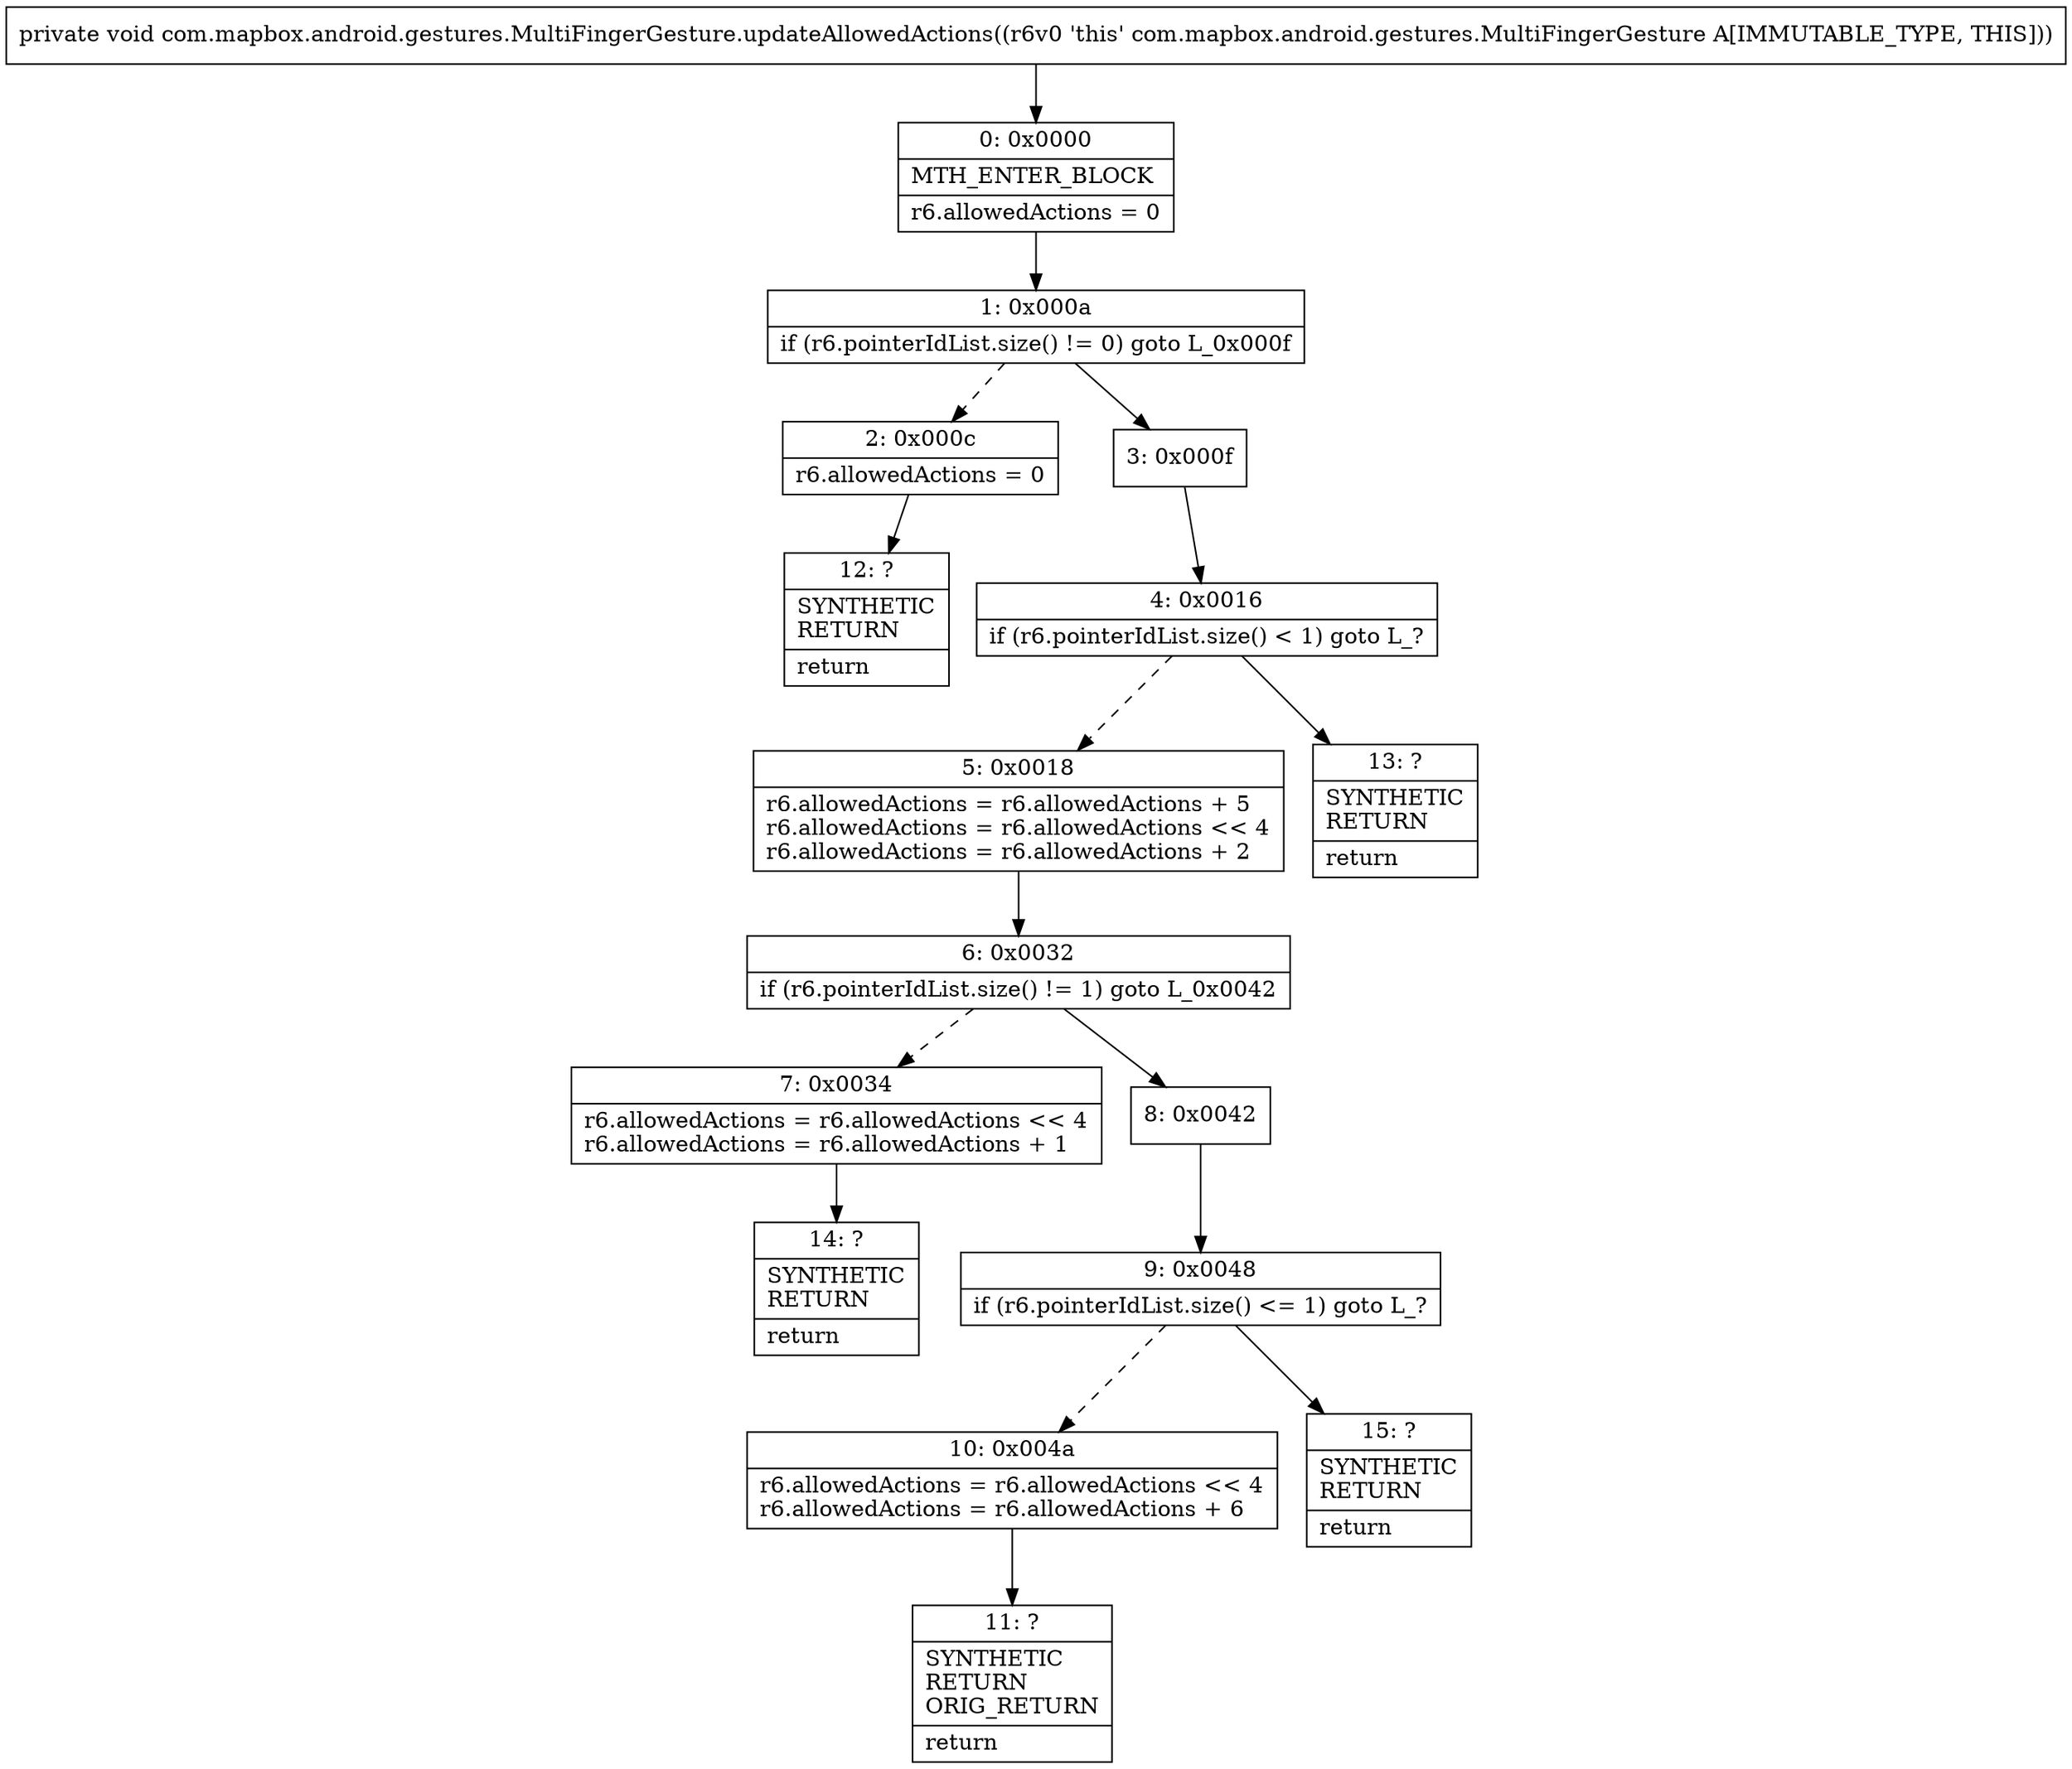 digraph "CFG forcom.mapbox.android.gestures.MultiFingerGesture.updateAllowedActions()V" {
Node_0 [shape=record,label="{0\:\ 0x0000|MTH_ENTER_BLOCK\l|r6.allowedActions = 0\l}"];
Node_1 [shape=record,label="{1\:\ 0x000a|if (r6.pointerIdList.size() != 0) goto L_0x000f\l}"];
Node_2 [shape=record,label="{2\:\ 0x000c|r6.allowedActions = 0\l}"];
Node_3 [shape=record,label="{3\:\ 0x000f}"];
Node_4 [shape=record,label="{4\:\ 0x0016|if (r6.pointerIdList.size() \< 1) goto L_?\l}"];
Node_5 [shape=record,label="{5\:\ 0x0018|r6.allowedActions = r6.allowedActions + 5\lr6.allowedActions = r6.allowedActions \<\< 4\lr6.allowedActions = r6.allowedActions + 2\l}"];
Node_6 [shape=record,label="{6\:\ 0x0032|if (r6.pointerIdList.size() != 1) goto L_0x0042\l}"];
Node_7 [shape=record,label="{7\:\ 0x0034|r6.allowedActions = r6.allowedActions \<\< 4\lr6.allowedActions = r6.allowedActions + 1\l}"];
Node_8 [shape=record,label="{8\:\ 0x0042}"];
Node_9 [shape=record,label="{9\:\ 0x0048|if (r6.pointerIdList.size() \<= 1) goto L_?\l}"];
Node_10 [shape=record,label="{10\:\ 0x004a|r6.allowedActions = r6.allowedActions \<\< 4\lr6.allowedActions = r6.allowedActions + 6\l}"];
Node_11 [shape=record,label="{11\:\ ?|SYNTHETIC\lRETURN\lORIG_RETURN\l|return\l}"];
Node_12 [shape=record,label="{12\:\ ?|SYNTHETIC\lRETURN\l|return\l}"];
Node_13 [shape=record,label="{13\:\ ?|SYNTHETIC\lRETURN\l|return\l}"];
Node_14 [shape=record,label="{14\:\ ?|SYNTHETIC\lRETURN\l|return\l}"];
Node_15 [shape=record,label="{15\:\ ?|SYNTHETIC\lRETURN\l|return\l}"];
MethodNode[shape=record,label="{private void com.mapbox.android.gestures.MultiFingerGesture.updateAllowedActions((r6v0 'this' com.mapbox.android.gestures.MultiFingerGesture A[IMMUTABLE_TYPE, THIS])) }"];
MethodNode -> Node_0;
Node_0 -> Node_1;
Node_1 -> Node_2[style=dashed];
Node_1 -> Node_3;
Node_2 -> Node_12;
Node_3 -> Node_4;
Node_4 -> Node_5[style=dashed];
Node_4 -> Node_13;
Node_5 -> Node_6;
Node_6 -> Node_7[style=dashed];
Node_6 -> Node_8;
Node_7 -> Node_14;
Node_8 -> Node_9;
Node_9 -> Node_10[style=dashed];
Node_9 -> Node_15;
Node_10 -> Node_11;
}


